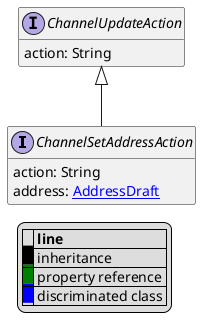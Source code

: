 @startuml

hide empty fields
hide empty methods
legend
|= |= line |
|<back:black>   </back>| inheritance |
|<back:green>   </back>| property reference |
|<back:blue>   </back>| discriminated class |
endlegend
interface ChannelSetAddressAction [[ChannelSetAddressAction.svg]] extends ChannelUpdateAction {
    action: String
    address: [[AddressDraft.svg AddressDraft]]
}
interface ChannelUpdateAction [[ChannelUpdateAction.svg]]  {
    action: String
}





@enduml
